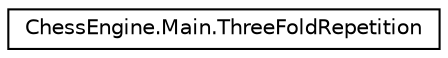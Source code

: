 digraph G
{
  edge [fontname="Helvetica",fontsize="10",labelfontname="Helvetica",labelfontsize="10"];
  node [fontname="Helvetica",fontsize="10",shape=record];
  rankdir=LR;
  Node1 [label="ChessEngine.Main.ThreeFoldRepetition",height=0.2,width=0.4,color="black", fillcolor="white", style="filled",URL="$class_chess_engine_1_1_main_1_1_three_fold_repetition.html"];
}
